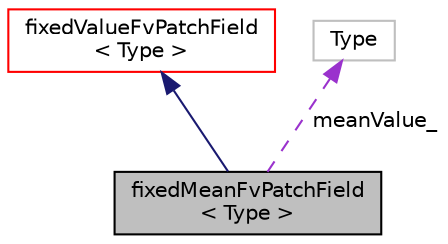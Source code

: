 digraph "fixedMeanFvPatchField&lt; Type &gt;"
{
  bgcolor="transparent";
  edge [fontname="Helvetica",fontsize="10",labelfontname="Helvetica",labelfontsize="10"];
  node [fontname="Helvetica",fontsize="10",shape=record];
  Node1 [label="fixedMeanFvPatchField\l\< Type \>",height=0.2,width=0.4,color="black", fillcolor="grey75", style="filled", fontcolor="black"];
  Node2 -> Node1 [dir="back",color="midnightblue",fontsize="10",style="solid",fontname="Helvetica"];
  Node2 [label="fixedValueFvPatchField\l\< Type \>",height=0.2,width=0.4,color="red",URL="$a00838.html",tooltip="This boundary condition supplies a fixed value constraint, and is the base class for a number of othe..."];
  Node3 -> Node1 [dir="back",color="darkorchid3",fontsize="10",style="dashed",label=" meanValue_" ,fontname="Helvetica"];
  Node3 [label="Type",height=0.2,width=0.4,color="grey75"];
}

